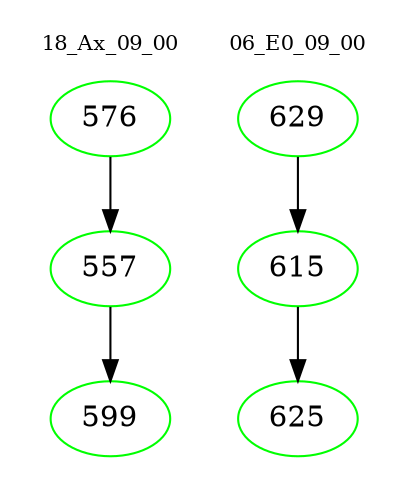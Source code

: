 digraph{
subgraph cluster_0 {
color = white
label = "18_Ax_09_00";
fontsize=10;
T0_576 [label="576", color="green"]
T0_576 -> T0_557 [color="black"]
T0_557 [label="557", color="green"]
T0_557 -> T0_599 [color="black"]
T0_599 [label="599", color="green"]
}
subgraph cluster_1 {
color = white
label = "06_E0_09_00";
fontsize=10;
T1_629 [label="629", color="green"]
T1_629 -> T1_615 [color="black"]
T1_615 [label="615", color="green"]
T1_615 -> T1_625 [color="black"]
T1_625 [label="625", color="green"]
}
}
